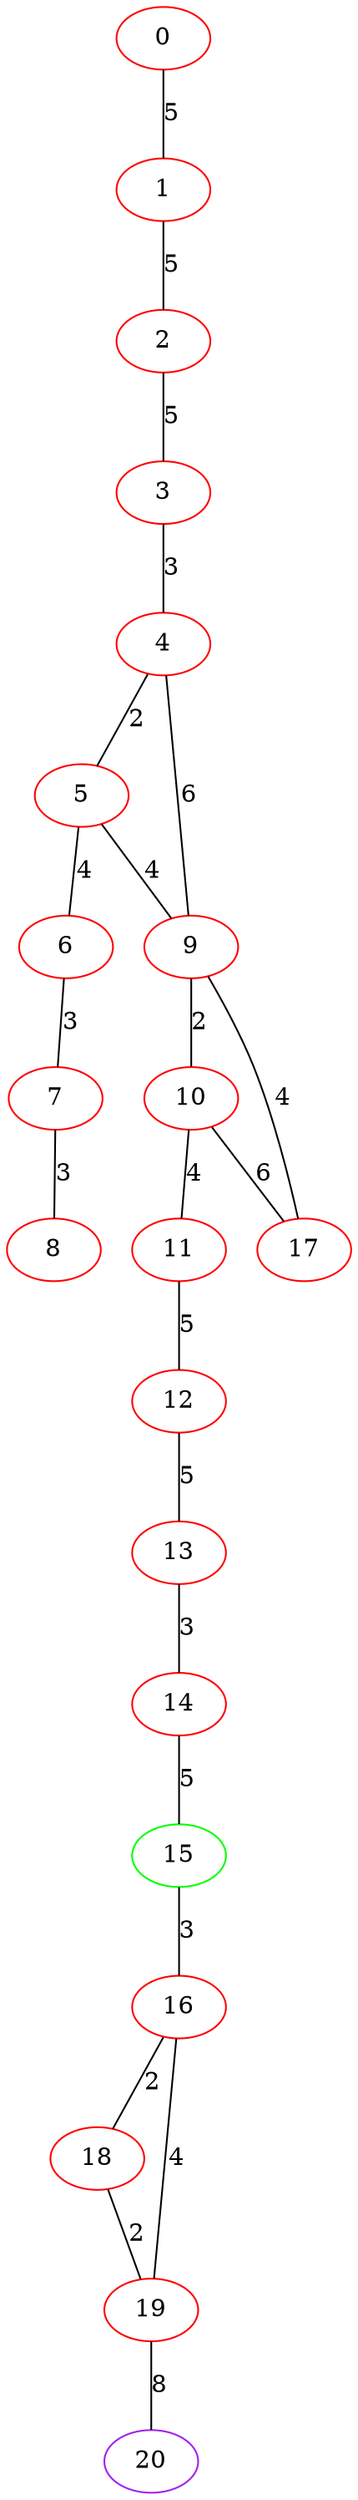 graph "" {
0 [color=red, weight=1];
1 [color=red, weight=1];
2 [color=red, weight=1];
3 [color=red, weight=1];
4 [color=red, weight=1];
5 [color=red, weight=1];
6 [color=red, weight=1];
7 [color=red, weight=1];
8 [color=red, weight=1];
9 [color=red, weight=1];
10 [color=red, weight=1];
11 [color=red, weight=1];
12 [color=red, weight=1];
13 [color=red, weight=1];
14 [color=red, weight=1];
15 [color=green, weight=2];
16 [color=red, weight=1];
17 [color=red, weight=1];
18 [color=red, weight=1];
19 [color=red, weight=1];
20 [color=purple, weight=4];
0 -- 1  [key=0, label=5];
1 -- 2  [key=0, label=5];
2 -- 3  [key=0, label=5];
3 -- 4  [key=0, label=3];
4 -- 9  [key=0, label=6];
4 -- 5  [key=0, label=2];
5 -- 9  [key=0, label=4];
5 -- 6  [key=0, label=4];
6 -- 7  [key=0, label=3];
7 -- 8  [key=0, label=3];
9 -- 17  [key=0, label=4];
9 -- 10  [key=0, label=2];
10 -- 11  [key=0, label=4];
10 -- 17  [key=0, label=6];
11 -- 12  [key=0, label=5];
12 -- 13  [key=0, label=5];
13 -- 14  [key=0, label=3];
14 -- 15  [key=0, label=5];
15 -- 16  [key=0, label=3];
16 -- 18  [key=0, label=2];
16 -- 19  [key=0, label=4];
18 -- 19  [key=0, label=2];
19 -- 20  [key=0, label=8];
}
